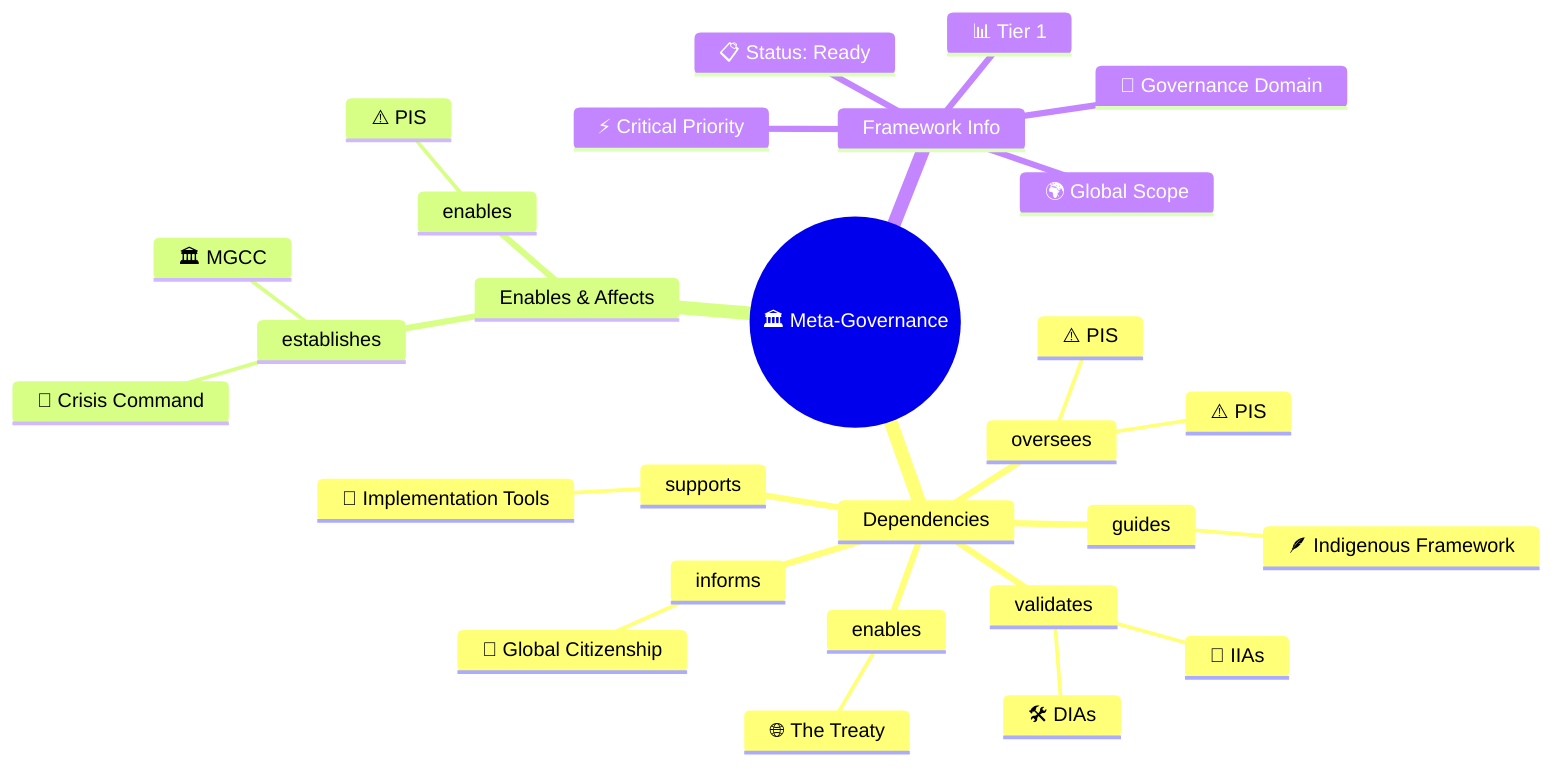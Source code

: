 mindmap
  root(("🏛️ Meta-Governance"))
    Dependencies
      enables
        🌐 The Treaty
      guides
        🪶 Indigenous Framework
      validates
        🛠️ DIAs
        🔄 IIAs
      informs
        🤝 Global Citizenship
      oversees
        ⚠️ PIS
        ⚠️ PIS
      supports
        🧰 Implementation Tools
    Enables & Affects
      establishes
        🏛️ MGCC
        🔄 Crisis Command
      enables
        ⚠️ PIS
    Framework Info
      📊 Tier 1
      🎯 Governance Domain
      🌍 Global Scope
      ⚡ Critical Priority
      📋 Status: Ready